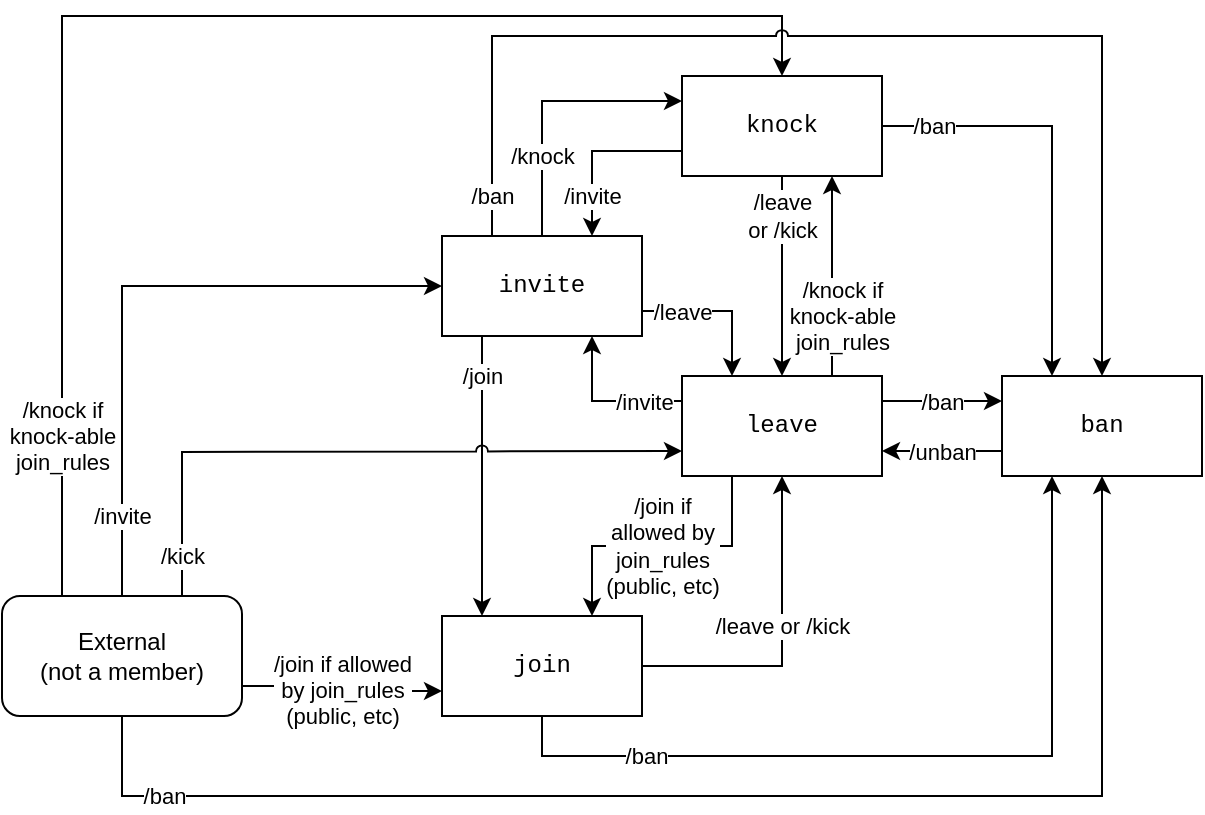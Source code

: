 <mxfile version="16.5.1" type="device"><diagram id="4a_pTli-mcEMNPq0ciXK" name="Page-1"><mxGraphModel dx="1178" dy="700" grid="1" gridSize="10" guides="1" tooltips="1" connect="1" arrows="1" fold="1" page="1" pageScale="1" pageWidth="827" pageHeight="1169" math="0" shadow="0"><root><mxCell id="0"/><mxCell id="1" parent="0"/><mxCell id="P05zALBlSnZwpnZ5Cu9t-11" value="/join" style="edgeStyle=orthogonalEdgeStyle;rounded=0;orthogonalLoop=1;jettySize=auto;html=1;" parent="1" source="P05zALBlSnZwpnZ5Cu9t-1" target="P05zALBlSnZwpnZ5Cu9t-2" edge="1"><mxGeometry x="-0.714" relative="1" as="geometry"><Array as="points"><mxPoint x="290" y="360"/><mxPoint x="290" y="360"/></Array><mxPoint as="offset"/></mxGeometry></mxCell><mxCell id="P05zALBlSnZwpnZ5Cu9t-1" value="invite" style="rounded=0;whiteSpace=wrap;html=1;" parent="1" vertex="1"><mxGeometry x="270" y="250" width="100" height="50" as="geometry"/></mxCell><mxCell id="P05zALBlSnZwpnZ5Cu9t-16" value="/leave or /kick" style="edgeStyle=orthogonalEdgeStyle;rounded=0;orthogonalLoop=1;jettySize=auto;html=1;" parent="1" source="P05zALBlSnZwpnZ5Cu9t-2" target="P05zALBlSnZwpnZ5Cu9t-4" edge="1"><mxGeometry x="0.097" relative="1" as="geometry"><mxPoint as="offset"/></mxGeometry></mxCell><mxCell id="P05zALBlSnZwpnZ5Cu9t-22" value="/ban" style="edgeStyle=orthogonalEdgeStyle;rounded=0;orthogonalLoop=1;jettySize=auto;html=1;exitX=0.5;exitY=1;exitDx=0;exitDy=0;entryX=0.25;entryY=1;entryDx=0;entryDy=0;" parent="1" source="P05zALBlSnZwpnZ5Cu9t-2" target="P05zALBlSnZwpnZ5Cu9t-3" edge="1"><mxGeometry x="-0.654" relative="1" as="geometry"><mxPoint as="offset"/></mxGeometry></mxCell><mxCell id="P05zALBlSnZwpnZ5Cu9t-2" value="join" style="rounded=0;whiteSpace=wrap;html=1;fontFamily=Courier New;" parent="1" vertex="1"><mxGeometry x="270" y="440" width="100" height="50" as="geometry"/></mxCell><mxCell id="P05zALBlSnZwpnZ5Cu9t-18" value="/unban" style="edgeStyle=orthogonalEdgeStyle;rounded=0;orthogonalLoop=1;jettySize=auto;html=1;exitX=0;exitY=0.75;exitDx=0;exitDy=0;entryX=1;entryY=0.75;entryDx=0;entryDy=0;" parent="1" source="P05zALBlSnZwpnZ5Cu9t-3" target="P05zALBlSnZwpnZ5Cu9t-4" edge="1"><mxGeometry relative="1" as="geometry"/></mxCell><mxCell id="P05zALBlSnZwpnZ5Cu9t-3" value="ban" style="rounded=0;whiteSpace=wrap;html=1;fontFamily=Courier New;" parent="1" vertex="1"><mxGeometry x="550" y="320" width="100" height="50" as="geometry"/></mxCell><mxCell id="P05zALBlSnZwpnZ5Cu9t-12" value="/join if&lt;br&gt;allowed by&lt;br&gt;join_rules&lt;br&gt;(public, etc)" style="edgeStyle=orthogonalEdgeStyle;rounded=0;orthogonalLoop=1;jettySize=auto;html=1;exitX=0.25;exitY=1;exitDx=0;exitDy=0;entryX=0.75;entryY=0;entryDx=0;entryDy=0;" parent="1" source="P05zALBlSnZwpnZ5Cu9t-4" target="P05zALBlSnZwpnZ5Cu9t-2" edge="1"><mxGeometry relative="1" as="geometry"/></mxCell><mxCell id="P05zALBlSnZwpnZ5Cu9t-13" value="/invite" style="edgeStyle=orthogonalEdgeStyle;rounded=0;orthogonalLoop=1;jettySize=auto;html=1;entryX=0.75;entryY=1;entryDx=0;entryDy=0;exitX=0;exitY=0.25;exitDx=0;exitDy=0;" parent="1" source="P05zALBlSnZwpnZ5Cu9t-4" target="P05zALBlSnZwpnZ5Cu9t-25" edge="1"><mxGeometry x="-0.5" relative="1" as="geometry"><mxPoint as="offset"/></mxGeometry></mxCell><mxCell id="P05zALBlSnZwpnZ5Cu9t-17" value="/ban" style="edgeStyle=orthogonalEdgeStyle;rounded=0;orthogonalLoop=1;jettySize=auto;html=1;exitX=1;exitY=0.25;exitDx=0;exitDy=0;entryX=0;entryY=0.25;entryDx=0;entryDy=0;" parent="1" source="P05zALBlSnZwpnZ5Cu9t-4" target="P05zALBlSnZwpnZ5Cu9t-3" edge="1"><mxGeometry relative="1" as="geometry"/></mxCell><mxCell id="P05zALBlSnZwpnZ5Cu9t-4" value="leave" style="rounded=0;whiteSpace=wrap;html=1;fontFamily=Courier New;" parent="1" vertex="1"><mxGeometry x="390" y="320" width="100" height="50" as="geometry"/></mxCell><mxCell id="P05zALBlSnZwpnZ5Cu9t-8" value="/invite" style="edgeStyle=orthogonalEdgeStyle;rounded=0;orthogonalLoop=1;jettySize=auto;html=1;exitX=0.5;exitY=0;exitDx=0;exitDy=0;entryX=0;entryY=0.5;entryDx=0;entryDy=0;" parent="1" source="P05zALBlSnZwpnZ5Cu9t-29" target="P05zALBlSnZwpnZ5Cu9t-25" edge="1"><mxGeometry x="-0.746" relative="1" as="geometry"><mxPoint x="170" y="275" as="sourcePoint"/><mxPoint as="offset"/></mxGeometry></mxCell><mxCell id="P05zALBlSnZwpnZ5Cu9t-10" value="/join if allowed&lt;br&gt;by join_rules&lt;br&gt;(public, etc)" style="edgeStyle=orthogonalEdgeStyle;rounded=0;orthogonalLoop=1;jettySize=auto;html=1;exitX=1;exitY=0.75;exitDx=0;exitDy=0;entryX=0;entryY=0.75;entryDx=0;entryDy=0;" parent="1" source="P05zALBlSnZwpnZ5Cu9t-29" target="P05zALBlSnZwpnZ5Cu9t-2" edge="1"><mxGeometry relative="1" as="geometry"><mxPoint x="170" y="465" as="sourcePoint"/><Array as="points"><mxPoint x="220" y="475"/><mxPoint x="220" y="478"/></Array></mxGeometry></mxCell><mxCell id="P05zALBlSnZwpnZ5Cu9t-21" value="/ban" style="edgeStyle=orthogonalEdgeStyle;rounded=0;orthogonalLoop=1;jettySize=auto;html=1;entryX=0.5;entryY=1;entryDx=0;entryDy=0;exitX=0.5;exitY=1;exitDx=0;exitDy=0;" parent="1" source="P05zALBlSnZwpnZ5Cu9t-29" target="P05zALBlSnZwpnZ5Cu9t-3" edge="1"><mxGeometry x="-0.823" relative="1" as="geometry"><mxPoint x="170" y="545" as="sourcePoint"/><Array as="points"><mxPoint x="110" y="530"/><mxPoint x="600" y="530"/></Array><mxPoint as="offset"/></mxGeometry></mxCell><mxCell id="P05zALBlSnZwpnZ5Cu9t-26" value="/invite" style="edgeStyle=orthogonalEdgeStyle;rounded=0;orthogonalLoop=1;jettySize=auto;html=1;exitX=0;exitY=0.75;exitDx=0;exitDy=0;entryX=0.75;entryY=0;entryDx=0;entryDy=0;fontFamily=Helvetica;" parent="1" source="P05zALBlSnZwpnZ5Cu9t-24" target="P05zALBlSnZwpnZ5Cu9t-25" edge="1"><mxGeometry x="0.543" relative="1" as="geometry"><Array as="points"><mxPoint x="345" y="208"/></Array><mxPoint as="offset"/></mxGeometry></mxCell><mxCell id="P05zALBlSnZwpnZ5Cu9t-31" value="/ban" style="edgeStyle=orthogonalEdgeStyle;rounded=0;orthogonalLoop=1;jettySize=auto;html=1;exitX=1;exitY=0.5;exitDx=0;exitDy=0;entryX=0.25;entryY=0;entryDx=0;entryDy=0;fontFamily=Helvetica;" parent="1" source="P05zALBlSnZwpnZ5Cu9t-24" target="P05zALBlSnZwpnZ5Cu9t-3" edge="1"><mxGeometry x="-0.755" relative="1" as="geometry"><mxPoint as="offset"/></mxGeometry></mxCell><mxCell id="P05zALBlSnZwpnZ5Cu9t-24" value="knock" style="rounded=0;whiteSpace=wrap;html=1;fontFamily=Courier New;" parent="1" vertex="1"><mxGeometry x="390" y="170" width="100" height="50" as="geometry"/></mxCell><mxCell id="MX1knW6UPCu7S-0Doe2Q-1" value="/knock" style="edgeStyle=orthogonalEdgeStyle;rounded=0;orthogonalLoop=1;jettySize=auto;html=1;exitX=0.5;exitY=0;exitDx=0;exitDy=0;entryX=0;entryY=0.25;entryDx=0;entryDy=0;" edge="1" parent="1" source="P05zALBlSnZwpnZ5Cu9t-25" target="P05zALBlSnZwpnZ5Cu9t-24"><mxGeometry x="-0.418" relative="1" as="geometry"><mxPoint as="offset"/></mxGeometry></mxCell><mxCell id="MX1knW6UPCu7S-0Doe2Q-2" value="/leave" style="edgeStyle=orthogonalEdgeStyle;rounded=0;orthogonalLoop=1;jettySize=auto;html=1;exitX=1;exitY=0.75;exitDx=0;exitDy=0;entryX=0.25;entryY=0;entryDx=0;entryDy=0;" edge="1" parent="1" source="P05zALBlSnZwpnZ5Cu9t-25" target="P05zALBlSnZwpnZ5Cu9t-4"><mxGeometry x="-0.484" relative="1" as="geometry"><mxPoint as="offset"/></mxGeometry></mxCell><mxCell id="P05zALBlSnZwpnZ5Cu9t-25" value="invite" style="rounded=0;whiteSpace=wrap;html=1;fontFamily=Courier New;" parent="1" vertex="1"><mxGeometry x="270" y="250" width="100" height="50" as="geometry"/></mxCell><mxCell id="MX1knW6UPCu7S-0Doe2Q-4" value="/kick" style="edgeStyle=orthogonalEdgeStyle;rounded=0;jumpStyle=arc;orthogonalLoop=1;jettySize=auto;html=1;exitX=0.75;exitY=0;exitDx=0;exitDy=0;entryX=0;entryY=0.75;entryDx=0;entryDy=0;" edge="1" parent="1" source="P05zALBlSnZwpnZ5Cu9t-29" target="P05zALBlSnZwpnZ5Cu9t-4"><mxGeometry x="-0.876" relative="1" as="geometry"><Array as="points"><mxPoint x="140" y="358"/><mxPoint x="220" y="358"/></Array><mxPoint as="offset"/></mxGeometry></mxCell><mxCell id="P05zALBlSnZwpnZ5Cu9t-29" value="External &lt;br&gt;(not a member)" style="rounded=1;whiteSpace=wrap;html=1;fontFamily=Helvetica;" parent="1" vertex="1"><mxGeometry x="50" y="430" width="120" height="60" as="geometry"/></mxCell><mxCell id="P05zALBlSnZwpnZ5Cu9t-30" value="/knock if &lt;br&gt;knock-able&lt;br&gt;join_rules" style="edgeStyle=orthogonalEdgeStyle;rounded=0;orthogonalLoop=1;jettySize=auto;html=1;exitX=0.25;exitY=0;exitDx=0;exitDy=0;entryX=0.5;entryY=0;entryDx=0;entryDy=0;fontFamily=Helvetica;jumpStyle=none;jumpSize=7;" parent="1" source="P05zALBlSnZwpnZ5Cu9t-29" target="P05zALBlSnZwpnZ5Cu9t-24" edge="1"><mxGeometry x="-0.765" relative="1" as="geometry"><Array as="points"><mxPoint x="80" y="140"/><mxPoint x="440" y="140"/></Array><mxPoint as="offset"/></mxGeometry></mxCell><mxCell id="P05zALBlSnZwpnZ5Cu9t-19" value="/ban" style="edgeStyle=orthogonalEdgeStyle;rounded=0;orthogonalLoop=1;jettySize=auto;html=1;exitX=0.25;exitY=0;exitDx=0;exitDy=0;entryX=0.5;entryY=0;entryDx=0;entryDy=0;jumpStyle=arc;" parent="1" source="P05zALBlSnZwpnZ5Cu9t-25" target="P05zALBlSnZwpnZ5Cu9t-3" edge="1"><mxGeometry x="-0.93" relative="1" as="geometry"><Array as="points"><mxPoint x="295" y="150"/><mxPoint x="600" y="150"/></Array><mxPoint as="offset"/></mxGeometry></mxCell><mxCell id="P05zALBlSnZwpnZ5Cu9t-27" value="/leave&lt;br&gt;or /kick" style="edgeStyle=orthogonalEdgeStyle;rounded=0;orthogonalLoop=1;jettySize=auto;html=1;exitX=0.5;exitY=1;exitDx=0;exitDy=0;entryX=0.5;entryY=0;entryDx=0;entryDy=0;fontFamily=Helvetica;" parent="1" source="P05zALBlSnZwpnZ5Cu9t-24" target="P05zALBlSnZwpnZ5Cu9t-4" edge="1"><mxGeometry x="-0.6" relative="1" as="geometry"><mxPoint as="offset"/></mxGeometry></mxCell><mxCell id="Je66lSOIGBRFVx_LtrYI-3" value="/knock if&lt;br&gt;knock-able&lt;br&gt;join_rules&lt;br&gt;" style="edgeStyle=orthogonalEdgeStyle;rounded=0;orthogonalLoop=1;jettySize=auto;html=1;exitX=0.75;exitY=0;exitDx=0;exitDy=0;entryX=0.75;entryY=1;entryDx=0;entryDy=0;" parent="1" source="P05zALBlSnZwpnZ5Cu9t-4" target="P05zALBlSnZwpnZ5Cu9t-24" edge="1"><mxGeometry x="-0.4" y="-5" relative="1" as="geometry"><mxPoint as="offset"/></mxGeometry></mxCell></root></mxGraphModel></diagram></mxfile>